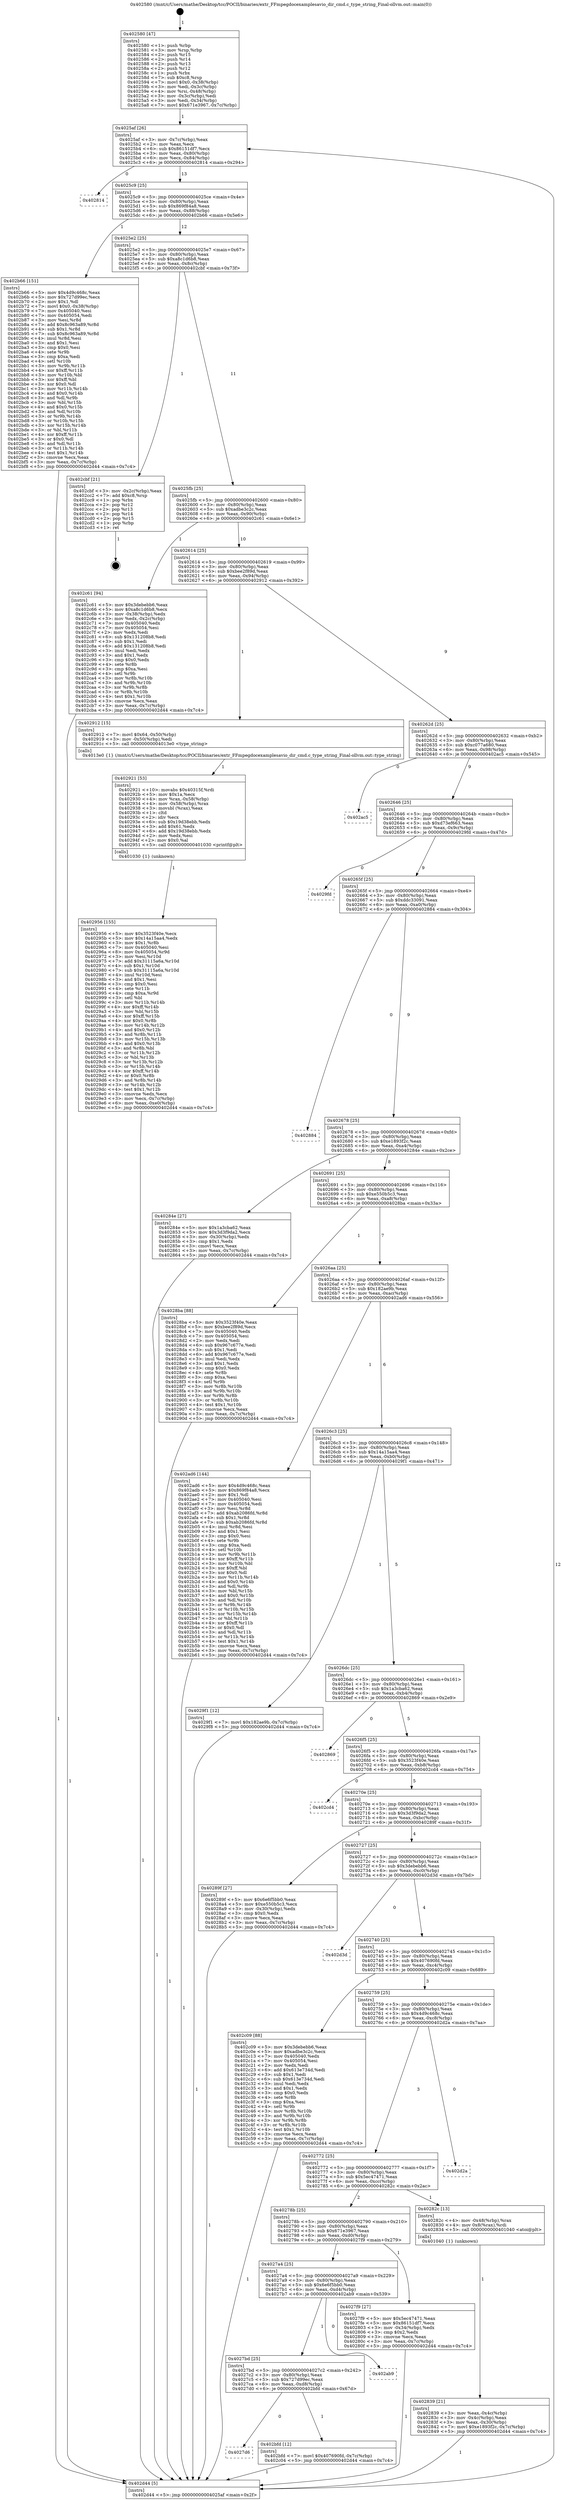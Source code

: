 digraph "0x402580" {
  label = "0x402580 (/mnt/c/Users/mathe/Desktop/tcc/POCII/binaries/extr_FFmpegdocexamplesavio_dir_cmd.c_type_string_Final-ollvm.out::main(0))"
  labelloc = "t"
  node[shape=record]

  Entry [label="",width=0.3,height=0.3,shape=circle,fillcolor=black,style=filled]
  "0x4025af" [label="{
     0x4025af [26]\l
     | [instrs]\l
     &nbsp;&nbsp;0x4025af \<+3\>: mov -0x7c(%rbp),%eax\l
     &nbsp;&nbsp;0x4025b2 \<+2\>: mov %eax,%ecx\l
     &nbsp;&nbsp;0x4025b4 \<+6\>: sub $0x86151df7,%ecx\l
     &nbsp;&nbsp;0x4025ba \<+3\>: mov %eax,-0x80(%rbp)\l
     &nbsp;&nbsp;0x4025bd \<+6\>: mov %ecx,-0x84(%rbp)\l
     &nbsp;&nbsp;0x4025c3 \<+6\>: je 0000000000402814 \<main+0x294\>\l
  }"]
  "0x402814" [label="{
     0x402814\l
  }", style=dashed]
  "0x4025c9" [label="{
     0x4025c9 [25]\l
     | [instrs]\l
     &nbsp;&nbsp;0x4025c9 \<+5\>: jmp 00000000004025ce \<main+0x4e\>\l
     &nbsp;&nbsp;0x4025ce \<+3\>: mov -0x80(%rbp),%eax\l
     &nbsp;&nbsp;0x4025d1 \<+5\>: sub $0x869f84a8,%eax\l
     &nbsp;&nbsp;0x4025d6 \<+6\>: mov %eax,-0x88(%rbp)\l
     &nbsp;&nbsp;0x4025dc \<+6\>: je 0000000000402b66 \<main+0x5e6\>\l
  }"]
  Exit [label="",width=0.3,height=0.3,shape=circle,fillcolor=black,style=filled,peripheries=2]
  "0x402b66" [label="{
     0x402b66 [151]\l
     | [instrs]\l
     &nbsp;&nbsp;0x402b66 \<+5\>: mov $0x4d9c468c,%eax\l
     &nbsp;&nbsp;0x402b6b \<+5\>: mov $0x727d99ec,%ecx\l
     &nbsp;&nbsp;0x402b70 \<+2\>: mov $0x1,%dl\l
     &nbsp;&nbsp;0x402b72 \<+7\>: movl $0x0,-0x38(%rbp)\l
     &nbsp;&nbsp;0x402b79 \<+7\>: mov 0x405040,%esi\l
     &nbsp;&nbsp;0x402b80 \<+7\>: mov 0x405054,%edi\l
     &nbsp;&nbsp;0x402b87 \<+3\>: mov %esi,%r8d\l
     &nbsp;&nbsp;0x402b8a \<+7\>: add $0x8c963a89,%r8d\l
     &nbsp;&nbsp;0x402b91 \<+4\>: sub $0x1,%r8d\l
     &nbsp;&nbsp;0x402b95 \<+7\>: sub $0x8c963a89,%r8d\l
     &nbsp;&nbsp;0x402b9c \<+4\>: imul %r8d,%esi\l
     &nbsp;&nbsp;0x402ba0 \<+3\>: and $0x1,%esi\l
     &nbsp;&nbsp;0x402ba3 \<+3\>: cmp $0x0,%esi\l
     &nbsp;&nbsp;0x402ba6 \<+4\>: sete %r9b\l
     &nbsp;&nbsp;0x402baa \<+3\>: cmp $0xa,%edi\l
     &nbsp;&nbsp;0x402bad \<+4\>: setl %r10b\l
     &nbsp;&nbsp;0x402bb1 \<+3\>: mov %r9b,%r11b\l
     &nbsp;&nbsp;0x402bb4 \<+4\>: xor $0xff,%r11b\l
     &nbsp;&nbsp;0x402bb8 \<+3\>: mov %r10b,%bl\l
     &nbsp;&nbsp;0x402bbb \<+3\>: xor $0xff,%bl\l
     &nbsp;&nbsp;0x402bbe \<+3\>: xor $0x0,%dl\l
     &nbsp;&nbsp;0x402bc1 \<+3\>: mov %r11b,%r14b\l
     &nbsp;&nbsp;0x402bc4 \<+4\>: and $0x0,%r14b\l
     &nbsp;&nbsp;0x402bc8 \<+3\>: and %dl,%r9b\l
     &nbsp;&nbsp;0x402bcb \<+3\>: mov %bl,%r15b\l
     &nbsp;&nbsp;0x402bce \<+4\>: and $0x0,%r15b\l
     &nbsp;&nbsp;0x402bd2 \<+3\>: and %dl,%r10b\l
     &nbsp;&nbsp;0x402bd5 \<+3\>: or %r9b,%r14b\l
     &nbsp;&nbsp;0x402bd8 \<+3\>: or %r10b,%r15b\l
     &nbsp;&nbsp;0x402bdb \<+3\>: xor %r15b,%r14b\l
     &nbsp;&nbsp;0x402bde \<+3\>: or %bl,%r11b\l
     &nbsp;&nbsp;0x402be1 \<+4\>: xor $0xff,%r11b\l
     &nbsp;&nbsp;0x402be5 \<+3\>: or $0x0,%dl\l
     &nbsp;&nbsp;0x402be8 \<+3\>: and %dl,%r11b\l
     &nbsp;&nbsp;0x402beb \<+3\>: or %r11b,%r14b\l
     &nbsp;&nbsp;0x402bee \<+4\>: test $0x1,%r14b\l
     &nbsp;&nbsp;0x402bf2 \<+3\>: cmovne %ecx,%eax\l
     &nbsp;&nbsp;0x402bf5 \<+3\>: mov %eax,-0x7c(%rbp)\l
     &nbsp;&nbsp;0x402bf8 \<+5\>: jmp 0000000000402d44 \<main+0x7c4\>\l
  }"]
  "0x4025e2" [label="{
     0x4025e2 [25]\l
     | [instrs]\l
     &nbsp;&nbsp;0x4025e2 \<+5\>: jmp 00000000004025e7 \<main+0x67\>\l
     &nbsp;&nbsp;0x4025e7 \<+3\>: mov -0x80(%rbp),%eax\l
     &nbsp;&nbsp;0x4025ea \<+5\>: sub $0xa8c1d6b8,%eax\l
     &nbsp;&nbsp;0x4025ef \<+6\>: mov %eax,-0x8c(%rbp)\l
     &nbsp;&nbsp;0x4025f5 \<+6\>: je 0000000000402cbf \<main+0x73f\>\l
  }"]
  "0x4027d6" [label="{
     0x4027d6\l
  }", style=dashed]
  "0x402cbf" [label="{
     0x402cbf [21]\l
     | [instrs]\l
     &nbsp;&nbsp;0x402cbf \<+3\>: mov -0x2c(%rbp),%eax\l
     &nbsp;&nbsp;0x402cc2 \<+7\>: add $0xc8,%rsp\l
     &nbsp;&nbsp;0x402cc9 \<+1\>: pop %rbx\l
     &nbsp;&nbsp;0x402cca \<+2\>: pop %r12\l
     &nbsp;&nbsp;0x402ccc \<+2\>: pop %r13\l
     &nbsp;&nbsp;0x402cce \<+2\>: pop %r14\l
     &nbsp;&nbsp;0x402cd0 \<+2\>: pop %r15\l
     &nbsp;&nbsp;0x402cd2 \<+1\>: pop %rbp\l
     &nbsp;&nbsp;0x402cd3 \<+1\>: ret\l
  }"]
  "0x4025fb" [label="{
     0x4025fb [25]\l
     | [instrs]\l
     &nbsp;&nbsp;0x4025fb \<+5\>: jmp 0000000000402600 \<main+0x80\>\l
     &nbsp;&nbsp;0x402600 \<+3\>: mov -0x80(%rbp),%eax\l
     &nbsp;&nbsp;0x402603 \<+5\>: sub $0xadbe3c2c,%eax\l
     &nbsp;&nbsp;0x402608 \<+6\>: mov %eax,-0x90(%rbp)\l
     &nbsp;&nbsp;0x40260e \<+6\>: je 0000000000402c61 \<main+0x6e1\>\l
  }"]
  "0x402bfd" [label="{
     0x402bfd [12]\l
     | [instrs]\l
     &nbsp;&nbsp;0x402bfd \<+7\>: movl $0x407690fd,-0x7c(%rbp)\l
     &nbsp;&nbsp;0x402c04 \<+5\>: jmp 0000000000402d44 \<main+0x7c4\>\l
  }"]
  "0x402c61" [label="{
     0x402c61 [94]\l
     | [instrs]\l
     &nbsp;&nbsp;0x402c61 \<+5\>: mov $0x3debebb6,%eax\l
     &nbsp;&nbsp;0x402c66 \<+5\>: mov $0xa8c1d6b8,%ecx\l
     &nbsp;&nbsp;0x402c6b \<+3\>: mov -0x38(%rbp),%edx\l
     &nbsp;&nbsp;0x402c6e \<+3\>: mov %edx,-0x2c(%rbp)\l
     &nbsp;&nbsp;0x402c71 \<+7\>: mov 0x405040,%edx\l
     &nbsp;&nbsp;0x402c78 \<+7\>: mov 0x405054,%esi\l
     &nbsp;&nbsp;0x402c7f \<+2\>: mov %edx,%edi\l
     &nbsp;&nbsp;0x402c81 \<+6\>: sub $0x131208b8,%edi\l
     &nbsp;&nbsp;0x402c87 \<+3\>: sub $0x1,%edi\l
     &nbsp;&nbsp;0x402c8a \<+6\>: add $0x131208b8,%edi\l
     &nbsp;&nbsp;0x402c90 \<+3\>: imul %edi,%edx\l
     &nbsp;&nbsp;0x402c93 \<+3\>: and $0x1,%edx\l
     &nbsp;&nbsp;0x402c96 \<+3\>: cmp $0x0,%edx\l
     &nbsp;&nbsp;0x402c99 \<+4\>: sete %r8b\l
     &nbsp;&nbsp;0x402c9d \<+3\>: cmp $0xa,%esi\l
     &nbsp;&nbsp;0x402ca0 \<+4\>: setl %r9b\l
     &nbsp;&nbsp;0x402ca4 \<+3\>: mov %r8b,%r10b\l
     &nbsp;&nbsp;0x402ca7 \<+3\>: and %r9b,%r10b\l
     &nbsp;&nbsp;0x402caa \<+3\>: xor %r9b,%r8b\l
     &nbsp;&nbsp;0x402cad \<+3\>: or %r8b,%r10b\l
     &nbsp;&nbsp;0x402cb0 \<+4\>: test $0x1,%r10b\l
     &nbsp;&nbsp;0x402cb4 \<+3\>: cmovne %ecx,%eax\l
     &nbsp;&nbsp;0x402cb7 \<+3\>: mov %eax,-0x7c(%rbp)\l
     &nbsp;&nbsp;0x402cba \<+5\>: jmp 0000000000402d44 \<main+0x7c4\>\l
  }"]
  "0x402614" [label="{
     0x402614 [25]\l
     | [instrs]\l
     &nbsp;&nbsp;0x402614 \<+5\>: jmp 0000000000402619 \<main+0x99\>\l
     &nbsp;&nbsp;0x402619 \<+3\>: mov -0x80(%rbp),%eax\l
     &nbsp;&nbsp;0x40261c \<+5\>: sub $0xbee2f89d,%eax\l
     &nbsp;&nbsp;0x402621 \<+6\>: mov %eax,-0x94(%rbp)\l
     &nbsp;&nbsp;0x402627 \<+6\>: je 0000000000402912 \<main+0x392\>\l
  }"]
  "0x4027bd" [label="{
     0x4027bd [25]\l
     | [instrs]\l
     &nbsp;&nbsp;0x4027bd \<+5\>: jmp 00000000004027c2 \<main+0x242\>\l
     &nbsp;&nbsp;0x4027c2 \<+3\>: mov -0x80(%rbp),%eax\l
     &nbsp;&nbsp;0x4027c5 \<+5\>: sub $0x727d99ec,%eax\l
     &nbsp;&nbsp;0x4027ca \<+6\>: mov %eax,-0xd8(%rbp)\l
     &nbsp;&nbsp;0x4027d0 \<+6\>: je 0000000000402bfd \<main+0x67d\>\l
  }"]
  "0x402912" [label="{
     0x402912 [15]\l
     | [instrs]\l
     &nbsp;&nbsp;0x402912 \<+7\>: movl $0x64,-0x50(%rbp)\l
     &nbsp;&nbsp;0x402919 \<+3\>: mov -0x50(%rbp),%edi\l
     &nbsp;&nbsp;0x40291c \<+5\>: call 00000000004013e0 \<type_string\>\l
     | [calls]\l
     &nbsp;&nbsp;0x4013e0 \{1\} (/mnt/c/Users/mathe/Desktop/tcc/POCII/binaries/extr_FFmpegdocexamplesavio_dir_cmd.c_type_string_Final-ollvm.out::type_string)\l
  }"]
  "0x40262d" [label="{
     0x40262d [25]\l
     | [instrs]\l
     &nbsp;&nbsp;0x40262d \<+5\>: jmp 0000000000402632 \<main+0xb2\>\l
     &nbsp;&nbsp;0x402632 \<+3\>: mov -0x80(%rbp),%eax\l
     &nbsp;&nbsp;0x402635 \<+5\>: sub $0xc077a680,%eax\l
     &nbsp;&nbsp;0x40263a \<+6\>: mov %eax,-0x98(%rbp)\l
     &nbsp;&nbsp;0x402640 \<+6\>: je 0000000000402ac5 \<main+0x545\>\l
  }"]
  "0x402ab9" [label="{
     0x402ab9\l
  }", style=dashed]
  "0x402ac5" [label="{
     0x402ac5\l
  }", style=dashed]
  "0x402646" [label="{
     0x402646 [25]\l
     | [instrs]\l
     &nbsp;&nbsp;0x402646 \<+5\>: jmp 000000000040264b \<main+0xcb\>\l
     &nbsp;&nbsp;0x40264b \<+3\>: mov -0x80(%rbp),%eax\l
     &nbsp;&nbsp;0x40264e \<+5\>: sub $0xd73ef663,%eax\l
     &nbsp;&nbsp;0x402653 \<+6\>: mov %eax,-0x9c(%rbp)\l
     &nbsp;&nbsp;0x402659 \<+6\>: je 00000000004029fd \<main+0x47d\>\l
  }"]
  "0x402956" [label="{
     0x402956 [155]\l
     | [instrs]\l
     &nbsp;&nbsp;0x402956 \<+5\>: mov $0x3523f40e,%ecx\l
     &nbsp;&nbsp;0x40295b \<+5\>: mov $0x14a15aa4,%edx\l
     &nbsp;&nbsp;0x402960 \<+3\>: mov $0x1,%r8b\l
     &nbsp;&nbsp;0x402963 \<+7\>: mov 0x405040,%esi\l
     &nbsp;&nbsp;0x40296a \<+8\>: mov 0x405054,%r9d\l
     &nbsp;&nbsp;0x402972 \<+3\>: mov %esi,%r10d\l
     &nbsp;&nbsp;0x402975 \<+7\>: add $0x31115a6a,%r10d\l
     &nbsp;&nbsp;0x40297c \<+4\>: sub $0x1,%r10d\l
     &nbsp;&nbsp;0x402980 \<+7\>: sub $0x31115a6a,%r10d\l
     &nbsp;&nbsp;0x402987 \<+4\>: imul %r10d,%esi\l
     &nbsp;&nbsp;0x40298b \<+3\>: and $0x1,%esi\l
     &nbsp;&nbsp;0x40298e \<+3\>: cmp $0x0,%esi\l
     &nbsp;&nbsp;0x402991 \<+4\>: sete %r11b\l
     &nbsp;&nbsp;0x402995 \<+4\>: cmp $0xa,%r9d\l
     &nbsp;&nbsp;0x402999 \<+3\>: setl %bl\l
     &nbsp;&nbsp;0x40299c \<+3\>: mov %r11b,%r14b\l
     &nbsp;&nbsp;0x40299f \<+4\>: xor $0xff,%r14b\l
     &nbsp;&nbsp;0x4029a3 \<+3\>: mov %bl,%r15b\l
     &nbsp;&nbsp;0x4029a6 \<+4\>: xor $0xff,%r15b\l
     &nbsp;&nbsp;0x4029aa \<+4\>: xor $0x0,%r8b\l
     &nbsp;&nbsp;0x4029ae \<+3\>: mov %r14b,%r12b\l
     &nbsp;&nbsp;0x4029b1 \<+4\>: and $0x0,%r12b\l
     &nbsp;&nbsp;0x4029b5 \<+3\>: and %r8b,%r11b\l
     &nbsp;&nbsp;0x4029b8 \<+3\>: mov %r15b,%r13b\l
     &nbsp;&nbsp;0x4029bb \<+4\>: and $0x0,%r13b\l
     &nbsp;&nbsp;0x4029bf \<+3\>: and %r8b,%bl\l
     &nbsp;&nbsp;0x4029c2 \<+3\>: or %r11b,%r12b\l
     &nbsp;&nbsp;0x4029c5 \<+3\>: or %bl,%r13b\l
     &nbsp;&nbsp;0x4029c8 \<+3\>: xor %r13b,%r12b\l
     &nbsp;&nbsp;0x4029cb \<+3\>: or %r15b,%r14b\l
     &nbsp;&nbsp;0x4029ce \<+4\>: xor $0xff,%r14b\l
     &nbsp;&nbsp;0x4029d2 \<+4\>: or $0x0,%r8b\l
     &nbsp;&nbsp;0x4029d6 \<+3\>: and %r8b,%r14b\l
     &nbsp;&nbsp;0x4029d9 \<+3\>: or %r14b,%r12b\l
     &nbsp;&nbsp;0x4029dc \<+4\>: test $0x1,%r12b\l
     &nbsp;&nbsp;0x4029e0 \<+3\>: cmovne %edx,%ecx\l
     &nbsp;&nbsp;0x4029e3 \<+3\>: mov %ecx,-0x7c(%rbp)\l
     &nbsp;&nbsp;0x4029e6 \<+6\>: mov %eax,-0xe0(%rbp)\l
     &nbsp;&nbsp;0x4029ec \<+5\>: jmp 0000000000402d44 \<main+0x7c4\>\l
  }"]
  "0x4029fd" [label="{
     0x4029fd\l
  }", style=dashed]
  "0x40265f" [label="{
     0x40265f [25]\l
     | [instrs]\l
     &nbsp;&nbsp;0x40265f \<+5\>: jmp 0000000000402664 \<main+0xe4\>\l
     &nbsp;&nbsp;0x402664 \<+3\>: mov -0x80(%rbp),%eax\l
     &nbsp;&nbsp;0x402667 \<+5\>: sub $0xddc33091,%eax\l
     &nbsp;&nbsp;0x40266c \<+6\>: mov %eax,-0xa0(%rbp)\l
     &nbsp;&nbsp;0x402672 \<+6\>: je 0000000000402884 \<main+0x304\>\l
  }"]
  "0x402921" [label="{
     0x402921 [53]\l
     | [instrs]\l
     &nbsp;&nbsp;0x402921 \<+10\>: movabs $0x40315f,%rdi\l
     &nbsp;&nbsp;0x40292b \<+5\>: mov $0x1a,%ecx\l
     &nbsp;&nbsp;0x402930 \<+4\>: mov %rax,-0x58(%rbp)\l
     &nbsp;&nbsp;0x402934 \<+4\>: mov -0x58(%rbp),%rax\l
     &nbsp;&nbsp;0x402938 \<+3\>: movsbl (%rax),%eax\l
     &nbsp;&nbsp;0x40293b \<+1\>: cltd\l
     &nbsp;&nbsp;0x40293c \<+2\>: idiv %ecx\l
     &nbsp;&nbsp;0x40293e \<+6\>: sub $0x19d38ebb,%edx\l
     &nbsp;&nbsp;0x402944 \<+3\>: add $0x61,%edx\l
     &nbsp;&nbsp;0x402947 \<+6\>: add $0x19d38ebb,%edx\l
     &nbsp;&nbsp;0x40294d \<+2\>: mov %edx,%esi\l
     &nbsp;&nbsp;0x40294f \<+2\>: mov $0x0,%al\l
     &nbsp;&nbsp;0x402951 \<+5\>: call 0000000000401030 \<printf@plt\>\l
     | [calls]\l
     &nbsp;&nbsp;0x401030 \{1\} (unknown)\l
  }"]
  "0x402884" [label="{
     0x402884\l
  }", style=dashed]
  "0x402678" [label="{
     0x402678 [25]\l
     | [instrs]\l
     &nbsp;&nbsp;0x402678 \<+5\>: jmp 000000000040267d \<main+0xfd\>\l
     &nbsp;&nbsp;0x40267d \<+3\>: mov -0x80(%rbp),%eax\l
     &nbsp;&nbsp;0x402680 \<+5\>: sub $0xe1893f2c,%eax\l
     &nbsp;&nbsp;0x402685 \<+6\>: mov %eax,-0xa4(%rbp)\l
     &nbsp;&nbsp;0x40268b \<+6\>: je 000000000040284e \<main+0x2ce\>\l
  }"]
  "0x402839" [label="{
     0x402839 [21]\l
     | [instrs]\l
     &nbsp;&nbsp;0x402839 \<+3\>: mov %eax,-0x4c(%rbp)\l
     &nbsp;&nbsp;0x40283c \<+3\>: mov -0x4c(%rbp),%eax\l
     &nbsp;&nbsp;0x40283f \<+3\>: mov %eax,-0x30(%rbp)\l
     &nbsp;&nbsp;0x402842 \<+7\>: movl $0xe1893f2c,-0x7c(%rbp)\l
     &nbsp;&nbsp;0x402849 \<+5\>: jmp 0000000000402d44 \<main+0x7c4\>\l
  }"]
  "0x40284e" [label="{
     0x40284e [27]\l
     | [instrs]\l
     &nbsp;&nbsp;0x40284e \<+5\>: mov $0x1a3cba62,%eax\l
     &nbsp;&nbsp;0x402853 \<+5\>: mov $0x3d3f9da2,%ecx\l
     &nbsp;&nbsp;0x402858 \<+3\>: mov -0x30(%rbp),%edx\l
     &nbsp;&nbsp;0x40285b \<+3\>: cmp $0x1,%edx\l
     &nbsp;&nbsp;0x40285e \<+3\>: cmovl %ecx,%eax\l
     &nbsp;&nbsp;0x402861 \<+3\>: mov %eax,-0x7c(%rbp)\l
     &nbsp;&nbsp;0x402864 \<+5\>: jmp 0000000000402d44 \<main+0x7c4\>\l
  }"]
  "0x402691" [label="{
     0x402691 [25]\l
     | [instrs]\l
     &nbsp;&nbsp;0x402691 \<+5\>: jmp 0000000000402696 \<main+0x116\>\l
     &nbsp;&nbsp;0x402696 \<+3\>: mov -0x80(%rbp),%eax\l
     &nbsp;&nbsp;0x402699 \<+5\>: sub $0xe550b5c3,%eax\l
     &nbsp;&nbsp;0x40269e \<+6\>: mov %eax,-0xa8(%rbp)\l
     &nbsp;&nbsp;0x4026a4 \<+6\>: je 00000000004028ba \<main+0x33a\>\l
  }"]
  "0x402580" [label="{
     0x402580 [47]\l
     | [instrs]\l
     &nbsp;&nbsp;0x402580 \<+1\>: push %rbp\l
     &nbsp;&nbsp;0x402581 \<+3\>: mov %rsp,%rbp\l
     &nbsp;&nbsp;0x402584 \<+2\>: push %r15\l
     &nbsp;&nbsp;0x402586 \<+2\>: push %r14\l
     &nbsp;&nbsp;0x402588 \<+2\>: push %r13\l
     &nbsp;&nbsp;0x40258a \<+2\>: push %r12\l
     &nbsp;&nbsp;0x40258c \<+1\>: push %rbx\l
     &nbsp;&nbsp;0x40258d \<+7\>: sub $0xc8,%rsp\l
     &nbsp;&nbsp;0x402594 \<+7\>: movl $0x0,-0x38(%rbp)\l
     &nbsp;&nbsp;0x40259b \<+3\>: mov %edi,-0x3c(%rbp)\l
     &nbsp;&nbsp;0x40259e \<+4\>: mov %rsi,-0x48(%rbp)\l
     &nbsp;&nbsp;0x4025a2 \<+3\>: mov -0x3c(%rbp),%edi\l
     &nbsp;&nbsp;0x4025a5 \<+3\>: mov %edi,-0x34(%rbp)\l
     &nbsp;&nbsp;0x4025a8 \<+7\>: movl $0x671e3967,-0x7c(%rbp)\l
  }"]
  "0x4028ba" [label="{
     0x4028ba [88]\l
     | [instrs]\l
     &nbsp;&nbsp;0x4028ba \<+5\>: mov $0x3523f40e,%eax\l
     &nbsp;&nbsp;0x4028bf \<+5\>: mov $0xbee2f89d,%ecx\l
     &nbsp;&nbsp;0x4028c4 \<+7\>: mov 0x405040,%edx\l
     &nbsp;&nbsp;0x4028cb \<+7\>: mov 0x405054,%esi\l
     &nbsp;&nbsp;0x4028d2 \<+2\>: mov %edx,%edi\l
     &nbsp;&nbsp;0x4028d4 \<+6\>: sub $0x967c677e,%edi\l
     &nbsp;&nbsp;0x4028da \<+3\>: sub $0x1,%edi\l
     &nbsp;&nbsp;0x4028dd \<+6\>: add $0x967c677e,%edi\l
     &nbsp;&nbsp;0x4028e3 \<+3\>: imul %edi,%edx\l
     &nbsp;&nbsp;0x4028e6 \<+3\>: and $0x1,%edx\l
     &nbsp;&nbsp;0x4028e9 \<+3\>: cmp $0x0,%edx\l
     &nbsp;&nbsp;0x4028ec \<+4\>: sete %r8b\l
     &nbsp;&nbsp;0x4028f0 \<+3\>: cmp $0xa,%esi\l
     &nbsp;&nbsp;0x4028f3 \<+4\>: setl %r9b\l
     &nbsp;&nbsp;0x4028f7 \<+3\>: mov %r8b,%r10b\l
     &nbsp;&nbsp;0x4028fa \<+3\>: and %r9b,%r10b\l
     &nbsp;&nbsp;0x4028fd \<+3\>: xor %r9b,%r8b\l
     &nbsp;&nbsp;0x402900 \<+3\>: or %r8b,%r10b\l
     &nbsp;&nbsp;0x402903 \<+4\>: test $0x1,%r10b\l
     &nbsp;&nbsp;0x402907 \<+3\>: cmovne %ecx,%eax\l
     &nbsp;&nbsp;0x40290a \<+3\>: mov %eax,-0x7c(%rbp)\l
     &nbsp;&nbsp;0x40290d \<+5\>: jmp 0000000000402d44 \<main+0x7c4\>\l
  }"]
  "0x4026aa" [label="{
     0x4026aa [25]\l
     | [instrs]\l
     &nbsp;&nbsp;0x4026aa \<+5\>: jmp 00000000004026af \<main+0x12f\>\l
     &nbsp;&nbsp;0x4026af \<+3\>: mov -0x80(%rbp),%eax\l
     &nbsp;&nbsp;0x4026b2 \<+5\>: sub $0x182ae9b,%eax\l
     &nbsp;&nbsp;0x4026b7 \<+6\>: mov %eax,-0xac(%rbp)\l
     &nbsp;&nbsp;0x4026bd \<+6\>: je 0000000000402ad6 \<main+0x556\>\l
  }"]
  "0x402d44" [label="{
     0x402d44 [5]\l
     | [instrs]\l
     &nbsp;&nbsp;0x402d44 \<+5\>: jmp 00000000004025af \<main+0x2f\>\l
  }"]
  "0x402ad6" [label="{
     0x402ad6 [144]\l
     | [instrs]\l
     &nbsp;&nbsp;0x402ad6 \<+5\>: mov $0x4d9c468c,%eax\l
     &nbsp;&nbsp;0x402adb \<+5\>: mov $0x869f84a8,%ecx\l
     &nbsp;&nbsp;0x402ae0 \<+2\>: mov $0x1,%dl\l
     &nbsp;&nbsp;0x402ae2 \<+7\>: mov 0x405040,%esi\l
     &nbsp;&nbsp;0x402ae9 \<+7\>: mov 0x405054,%edi\l
     &nbsp;&nbsp;0x402af0 \<+3\>: mov %esi,%r8d\l
     &nbsp;&nbsp;0x402af3 \<+7\>: add $0xab2086fd,%r8d\l
     &nbsp;&nbsp;0x402afa \<+4\>: sub $0x1,%r8d\l
     &nbsp;&nbsp;0x402afe \<+7\>: sub $0xab2086fd,%r8d\l
     &nbsp;&nbsp;0x402b05 \<+4\>: imul %r8d,%esi\l
     &nbsp;&nbsp;0x402b09 \<+3\>: and $0x1,%esi\l
     &nbsp;&nbsp;0x402b0c \<+3\>: cmp $0x0,%esi\l
     &nbsp;&nbsp;0x402b0f \<+4\>: sete %r9b\l
     &nbsp;&nbsp;0x402b13 \<+3\>: cmp $0xa,%edi\l
     &nbsp;&nbsp;0x402b16 \<+4\>: setl %r10b\l
     &nbsp;&nbsp;0x402b1a \<+3\>: mov %r9b,%r11b\l
     &nbsp;&nbsp;0x402b1d \<+4\>: xor $0xff,%r11b\l
     &nbsp;&nbsp;0x402b21 \<+3\>: mov %r10b,%bl\l
     &nbsp;&nbsp;0x402b24 \<+3\>: xor $0xff,%bl\l
     &nbsp;&nbsp;0x402b27 \<+3\>: xor $0x0,%dl\l
     &nbsp;&nbsp;0x402b2a \<+3\>: mov %r11b,%r14b\l
     &nbsp;&nbsp;0x402b2d \<+4\>: and $0x0,%r14b\l
     &nbsp;&nbsp;0x402b31 \<+3\>: and %dl,%r9b\l
     &nbsp;&nbsp;0x402b34 \<+3\>: mov %bl,%r15b\l
     &nbsp;&nbsp;0x402b37 \<+4\>: and $0x0,%r15b\l
     &nbsp;&nbsp;0x402b3b \<+3\>: and %dl,%r10b\l
     &nbsp;&nbsp;0x402b3e \<+3\>: or %r9b,%r14b\l
     &nbsp;&nbsp;0x402b41 \<+3\>: or %r10b,%r15b\l
     &nbsp;&nbsp;0x402b44 \<+3\>: xor %r15b,%r14b\l
     &nbsp;&nbsp;0x402b47 \<+3\>: or %bl,%r11b\l
     &nbsp;&nbsp;0x402b4a \<+4\>: xor $0xff,%r11b\l
     &nbsp;&nbsp;0x402b4e \<+3\>: or $0x0,%dl\l
     &nbsp;&nbsp;0x402b51 \<+3\>: and %dl,%r11b\l
     &nbsp;&nbsp;0x402b54 \<+3\>: or %r11b,%r14b\l
     &nbsp;&nbsp;0x402b57 \<+4\>: test $0x1,%r14b\l
     &nbsp;&nbsp;0x402b5b \<+3\>: cmovne %ecx,%eax\l
     &nbsp;&nbsp;0x402b5e \<+3\>: mov %eax,-0x7c(%rbp)\l
     &nbsp;&nbsp;0x402b61 \<+5\>: jmp 0000000000402d44 \<main+0x7c4\>\l
  }"]
  "0x4026c3" [label="{
     0x4026c3 [25]\l
     | [instrs]\l
     &nbsp;&nbsp;0x4026c3 \<+5\>: jmp 00000000004026c8 \<main+0x148\>\l
     &nbsp;&nbsp;0x4026c8 \<+3\>: mov -0x80(%rbp),%eax\l
     &nbsp;&nbsp;0x4026cb \<+5\>: sub $0x14a15aa4,%eax\l
     &nbsp;&nbsp;0x4026d0 \<+6\>: mov %eax,-0xb0(%rbp)\l
     &nbsp;&nbsp;0x4026d6 \<+6\>: je 00000000004029f1 \<main+0x471\>\l
  }"]
  "0x4027a4" [label="{
     0x4027a4 [25]\l
     | [instrs]\l
     &nbsp;&nbsp;0x4027a4 \<+5\>: jmp 00000000004027a9 \<main+0x229\>\l
     &nbsp;&nbsp;0x4027a9 \<+3\>: mov -0x80(%rbp),%eax\l
     &nbsp;&nbsp;0x4027ac \<+5\>: sub $0x6e6f5bb0,%eax\l
     &nbsp;&nbsp;0x4027b1 \<+6\>: mov %eax,-0xd4(%rbp)\l
     &nbsp;&nbsp;0x4027b7 \<+6\>: je 0000000000402ab9 \<main+0x539\>\l
  }"]
  "0x4029f1" [label="{
     0x4029f1 [12]\l
     | [instrs]\l
     &nbsp;&nbsp;0x4029f1 \<+7\>: movl $0x182ae9b,-0x7c(%rbp)\l
     &nbsp;&nbsp;0x4029f8 \<+5\>: jmp 0000000000402d44 \<main+0x7c4\>\l
  }"]
  "0x4026dc" [label="{
     0x4026dc [25]\l
     | [instrs]\l
     &nbsp;&nbsp;0x4026dc \<+5\>: jmp 00000000004026e1 \<main+0x161\>\l
     &nbsp;&nbsp;0x4026e1 \<+3\>: mov -0x80(%rbp),%eax\l
     &nbsp;&nbsp;0x4026e4 \<+5\>: sub $0x1a3cba62,%eax\l
     &nbsp;&nbsp;0x4026e9 \<+6\>: mov %eax,-0xb4(%rbp)\l
     &nbsp;&nbsp;0x4026ef \<+6\>: je 0000000000402869 \<main+0x2e9\>\l
  }"]
  "0x4027f9" [label="{
     0x4027f9 [27]\l
     | [instrs]\l
     &nbsp;&nbsp;0x4027f9 \<+5\>: mov $0x5ec47471,%eax\l
     &nbsp;&nbsp;0x4027fe \<+5\>: mov $0x86151df7,%ecx\l
     &nbsp;&nbsp;0x402803 \<+3\>: mov -0x34(%rbp),%edx\l
     &nbsp;&nbsp;0x402806 \<+3\>: cmp $0x2,%edx\l
     &nbsp;&nbsp;0x402809 \<+3\>: cmovne %ecx,%eax\l
     &nbsp;&nbsp;0x40280c \<+3\>: mov %eax,-0x7c(%rbp)\l
     &nbsp;&nbsp;0x40280f \<+5\>: jmp 0000000000402d44 \<main+0x7c4\>\l
  }"]
  "0x402869" [label="{
     0x402869\l
  }", style=dashed]
  "0x4026f5" [label="{
     0x4026f5 [25]\l
     | [instrs]\l
     &nbsp;&nbsp;0x4026f5 \<+5\>: jmp 00000000004026fa \<main+0x17a\>\l
     &nbsp;&nbsp;0x4026fa \<+3\>: mov -0x80(%rbp),%eax\l
     &nbsp;&nbsp;0x4026fd \<+5\>: sub $0x3523f40e,%eax\l
     &nbsp;&nbsp;0x402702 \<+6\>: mov %eax,-0xb8(%rbp)\l
     &nbsp;&nbsp;0x402708 \<+6\>: je 0000000000402cd4 \<main+0x754\>\l
  }"]
  "0x40278b" [label="{
     0x40278b [25]\l
     | [instrs]\l
     &nbsp;&nbsp;0x40278b \<+5\>: jmp 0000000000402790 \<main+0x210\>\l
     &nbsp;&nbsp;0x402790 \<+3\>: mov -0x80(%rbp),%eax\l
     &nbsp;&nbsp;0x402793 \<+5\>: sub $0x671e3967,%eax\l
     &nbsp;&nbsp;0x402798 \<+6\>: mov %eax,-0xd0(%rbp)\l
     &nbsp;&nbsp;0x40279e \<+6\>: je 00000000004027f9 \<main+0x279\>\l
  }"]
  "0x402cd4" [label="{
     0x402cd4\l
  }", style=dashed]
  "0x40270e" [label="{
     0x40270e [25]\l
     | [instrs]\l
     &nbsp;&nbsp;0x40270e \<+5\>: jmp 0000000000402713 \<main+0x193\>\l
     &nbsp;&nbsp;0x402713 \<+3\>: mov -0x80(%rbp),%eax\l
     &nbsp;&nbsp;0x402716 \<+5\>: sub $0x3d3f9da2,%eax\l
     &nbsp;&nbsp;0x40271b \<+6\>: mov %eax,-0xbc(%rbp)\l
     &nbsp;&nbsp;0x402721 \<+6\>: je 000000000040289f \<main+0x31f\>\l
  }"]
  "0x40282c" [label="{
     0x40282c [13]\l
     | [instrs]\l
     &nbsp;&nbsp;0x40282c \<+4\>: mov -0x48(%rbp),%rax\l
     &nbsp;&nbsp;0x402830 \<+4\>: mov 0x8(%rax),%rdi\l
     &nbsp;&nbsp;0x402834 \<+5\>: call 0000000000401040 \<atoi@plt\>\l
     | [calls]\l
     &nbsp;&nbsp;0x401040 \{1\} (unknown)\l
  }"]
  "0x40289f" [label="{
     0x40289f [27]\l
     | [instrs]\l
     &nbsp;&nbsp;0x40289f \<+5\>: mov $0x6e6f5bb0,%eax\l
     &nbsp;&nbsp;0x4028a4 \<+5\>: mov $0xe550b5c3,%ecx\l
     &nbsp;&nbsp;0x4028a9 \<+3\>: mov -0x30(%rbp),%edx\l
     &nbsp;&nbsp;0x4028ac \<+3\>: cmp $0x0,%edx\l
     &nbsp;&nbsp;0x4028af \<+3\>: cmove %ecx,%eax\l
     &nbsp;&nbsp;0x4028b2 \<+3\>: mov %eax,-0x7c(%rbp)\l
     &nbsp;&nbsp;0x4028b5 \<+5\>: jmp 0000000000402d44 \<main+0x7c4\>\l
  }"]
  "0x402727" [label="{
     0x402727 [25]\l
     | [instrs]\l
     &nbsp;&nbsp;0x402727 \<+5\>: jmp 000000000040272c \<main+0x1ac\>\l
     &nbsp;&nbsp;0x40272c \<+3\>: mov -0x80(%rbp),%eax\l
     &nbsp;&nbsp;0x40272f \<+5\>: sub $0x3debebb6,%eax\l
     &nbsp;&nbsp;0x402734 \<+6\>: mov %eax,-0xc0(%rbp)\l
     &nbsp;&nbsp;0x40273a \<+6\>: je 0000000000402d3d \<main+0x7bd\>\l
  }"]
  "0x402772" [label="{
     0x402772 [25]\l
     | [instrs]\l
     &nbsp;&nbsp;0x402772 \<+5\>: jmp 0000000000402777 \<main+0x1f7\>\l
     &nbsp;&nbsp;0x402777 \<+3\>: mov -0x80(%rbp),%eax\l
     &nbsp;&nbsp;0x40277a \<+5\>: sub $0x5ec47471,%eax\l
     &nbsp;&nbsp;0x40277f \<+6\>: mov %eax,-0xcc(%rbp)\l
     &nbsp;&nbsp;0x402785 \<+6\>: je 000000000040282c \<main+0x2ac\>\l
  }"]
  "0x402d3d" [label="{
     0x402d3d\l
  }", style=dashed]
  "0x402740" [label="{
     0x402740 [25]\l
     | [instrs]\l
     &nbsp;&nbsp;0x402740 \<+5\>: jmp 0000000000402745 \<main+0x1c5\>\l
     &nbsp;&nbsp;0x402745 \<+3\>: mov -0x80(%rbp),%eax\l
     &nbsp;&nbsp;0x402748 \<+5\>: sub $0x407690fd,%eax\l
     &nbsp;&nbsp;0x40274d \<+6\>: mov %eax,-0xc4(%rbp)\l
     &nbsp;&nbsp;0x402753 \<+6\>: je 0000000000402c09 \<main+0x689\>\l
  }"]
  "0x402d2a" [label="{
     0x402d2a\l
  }", style=dashed]
  "0x402c09" [label="{
     0x402c09 [88]\l
     | [instrs]\l
     &nbsp;&nbsp;0x402c09 \<+5\>: mov $0x3debebb6,%eax\l
     &nbsp;&nbsp;0x402c0e \<+5\>: mov $0xadbe3c2c,%ecx\l
     &nbsp;&nbsp;0x402c13 \<+7\>: mov 0x405040,%edx\l
     &nbsp;&nbsp;0x402c1a \<+7\>: mov 0x405054,%esi\l
     &nbsp;&nbsp;0x402c21 \<+2\>: mov %edx,%edi\l
     &nbsp;&nbsp;0x402c23 \<+6\>: add $0x613e734d,%edi\l
     &nbsp;&nbsp;0x402c29 \<+3\>: sub $0x1,%edi\l
     &nbsp;&nbsp;0x402c2c \<+6\>: sub $0x613e734d,%edi\l
     &nbsp;&nbsp;0x402c32 \<+3\>: imul %edi,%edx\l
     &nbsp;&nbsp;0x402c35 \<+3\>: and $0x1,%edx\l
     &nbsp;&nbsp;0x402c38 \<+3\>: cmp $0x0,%edx\l
     &nbsp;&nbsp;0x402c3b \<+4\>: sete %r8b\l
     &nbsp;&nbsp;0x402c3f \<+3\>: cmp $0xa,%esi\l
     &nbsp;&nbsp;0x402c42 \<+4\>: setl %r9b\l
     &nbsp;&nbsp;0x402c46 \<+3\>: mov %r8b,%r10b\l
     &nbsp;&nbsp;0x402c49 \<+3\>: and %r9b,%r10b\l
     &nbsp;&nbsp;0x402c4c \<+3\>: xor %r9b,%r8b\l
     &nbsp;&nbsp;0x402c4f \<+3\>: or %r8b,%r10b\l
     &nbsp;&nbsp;0x402c52 \<+4\>: test $0x1,%r10b\l
     &nbsp;&nbsp;0x402c56 \<+3\>: cmovne %ecx,%eax\l
     &nbsp;&nbsp;0x402c59 \<+3\>: mov %eax,-0x7c(%rbp)\l
     &nbsp;&nbsp;0x402c5c \<+5\>: jmp 0000000000402d44 \<main+0x7c4\>\l
  }"]
  "0x402759" [label="{
     0x402759 [25]\l
     | [instrs]\l
     &nbsp;&nbsp;0x402759 \<+5\>: jmp 000000000040275e \<main+0x1de\>\l
     &nbsp;&nbsp;0x40275e \<+3\>: mov -0x80(%rbp),%eax\l
     &nbsp;&nbsp;0x402761 \<+5\>: sub $0x4d9c468c,%eax\l
     &nbsp;&nbsp;0x402766 \<+6\>: mov %eax,-0xc8(%rbp)\l
     &nbsp;&nbsp;0x40276c \<+6\>: je 0000000000402d2a \<main+0x7aa\>\l
  }"]
  Entry -> "0x402580" [label=" 1"]
  "0x4025af" -> "0x402814" [label=" 0"]
  "0x4025af" -> "0x4025c9" [label=" 13"]
  "0x402cbf" -> Exit [label=" 1"]
  "0x4025c9" -> "0x402b66" [label=" 1"]
  "0x4025c9" -> "0x4025e2" [label=" 12"]
  "0x402c61" -> "0x402d44" [label=" 1"]
  "0x4025e2" -> "0x402cbf" [label=" 1"]
  "0x4025e2" -> "0x4025fb" [label=" 11"]
  "0x402c09" -> "0x402d44" [label=" 1"]
  "0x4025fb" -> "0x402c61" [label=" 1"]
  "0x4025fb" -> "0x402614" [label=" 10"]
  "0x402bfd" -> "0x402d44" [label=" 1"]
  "0x402614" -> "0x402912" [label=" 1"]
  "0x402614" -> "0x40262d" [label=" 9"]
  "0x4027bd" -> "0x402bfd" [label=" 1"]
  "0x40262d" -> "0x402ac5" [label=" 0"]
  "0x40262d" -> "0x402646" [label=" 9"]
  "0x4027bd" -> "0x4027d6" [label=" 0"]
  "0x402646" -> "0x4029fd" [label=" 0"]
  "0x402646" -> "0x40265f" [label=" 9"]
  "0x4027a4" -> "0x402ab9" [label=" 0"]
  "0x40265f" -> "0x402884" [label=" 0"]
  "0x40265f" -> "0x402678" [label=" 9"]
  "0x4027a4" -> "0x4027bd" [label=" 1"]
  "0x402678" -> "0x40284e" [label=" 1"]
  "0x402678" -> "0x402691" [label=" 8"]
  "0x402b66" -> "0x402d44" [label=" 1"]
  "0x402691" -> "0x4028ba" [label=" 1"]
  "0x402691" -> "0x4026aa" [label=" 7"]
  "0x402ad6" -> "0x402d44" [label=" 1"]
  "0x4026aa" -> "0x402ad6" [label=" 1"]
  "0x4026aa" -> "0x4026c3" [label=" 6"]
  "0x4029f1" -> "0x402d44" [label=" 1"]
  "0x4026c3" -> "0x4029f1" [label=" 1"]
  "0x4026c3" -> "0x4026dc" [label=" 5"]
  "0x402956" -> "0x402d44" [label=" 1"]
  "0x4026dc" -> "0x402869" [label=" 0"]
  "0x4026dc" -> "0x4026f5" [label=" 5"]
  "0x402921" -> "0x402956" [label=" 1"]
  "0x4026f5" -> "0x402cd4" [label=" 0"]
  "0x4026f5" -> "0x40270e" [label=" 5"]
  "0x4028ba" -> "0x402d44" [label=" 1"]
  "0x40270e" -> "0x40289f" [label=" 1"]
  "0x40270e" -> "0x402727" [label=" 4"]
  "0x40289f" -> "0x402d44" [label=" 1"]
  "0x402727" -> "0x402d3d" [label=" 0"]
  "0x402727" -> "0x402740" [label=" 4"]
  "0x402839" -> "0x402d44" [label=" 1"]
  "0x402740" -> "0x402c09" [label=" 1"]
  "0x402740" -> "0x402759" [label=" 3"]
  "0x40282c" -> "0x402839" [label=" 1"]
  "0x402759" -> "0x402d2a" [label=" 0"]
  "0x402759" -> "0x402772" [label=" 3"]
  "0x40284e" -> "0x402d44" [label=" 1"]
  "0x402772" -> "0x40282c" [label=" 1"]
  "0x402772" -> "0x40278b" [label=" 2"]
  "0x402912" -> "0x402921" [label=" 1"]
  "0x40278b" -> "0x4027f9" [label=" 1"]
  "0x40278b" -> "0x4027a4" [label=" 1"]
  "0x4027f9" -> "0x402d44" [label=" 1"]
  "0x402580" -> "0x4025af" [label=" 1"]
  "0x402d44" -> "0x4025af" [label=" 12"]
}

